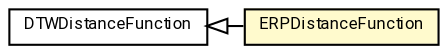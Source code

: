 #!/usr/local/bin/dot
#
# Class diagram 
# Generated by UMLGraph version R5_7_2-60-g0e99a6 (http://www.spinellis.gr/umlgraph/)
#

digraph G {
	graph [fontnames="svg"]
	edge [fontname="Roboto",fontsize=7,labelfontname="Roboto",labelfontsize=7,color="black"];
	node [fontname="Roboto",fontcolor="black",fontsize=8,shape=plaintext,margin=0,width=0,height=0];
	nodesep=0.15;
	ranksep=0.25;
	rankdir=LR;
	// de.lmu.ifi.dbs.elki.distance.distancefunction.timeseries.ERPDistanceFunction
	c3760841 [label=<<table title="de.lmu.ifi.dbs.elki.distance.distancefunction.timeseries.ERPDistanceFunction" border="0" cellborder="1" cellspacing="0" cellpadding="2" bgcolor="lemonChiffon" href="ERPDistanceFunction.html" target="_parent">
		<tr><td><table border="0" cellspacing="0" cellpadding="1">
		<tr><td align="center" balign="center"> <font face="Roboto">ERPDistanceFunction</font> </td></tr>
		</table></td></tr>
		</table>>, URL="ERPDistanceFunction.html"];
	// de.lmu.ifi.dbs.elki.distance.distancefunction.timeseries.DTWDistanceFunction
	c3760843 [label=<<table title="de.lmu.ifi.dbs.elki.distance.distancefunction.timeseries.DTWDistanceFunction" border="0" cellborder="1" cellspacing="0" cellpadding="2" href="DTWDistanceFunction.html" target="_parent">
		<tr><td><table border="0" cellspacing="0" cellpadding="1">
		<tr><td align="center" balign="center"> <font face="Roboto">DTWDistanceFunction</font> </td></tr>
		</table></td></tr>
		</table>>, URL="DTWDistanceFunction.html"];
	// de.lmu.ifi.dbs.elki.distance.distancefunction.timeseries.ERPDistanceFunction extends de.lmu.ifi.dbs.elki.distance.distancefunction.timeseries.DTWDistanceFunction
	c3760843 -> c3760841 [arrowtail=empty,dir=back,weight=10];
}

